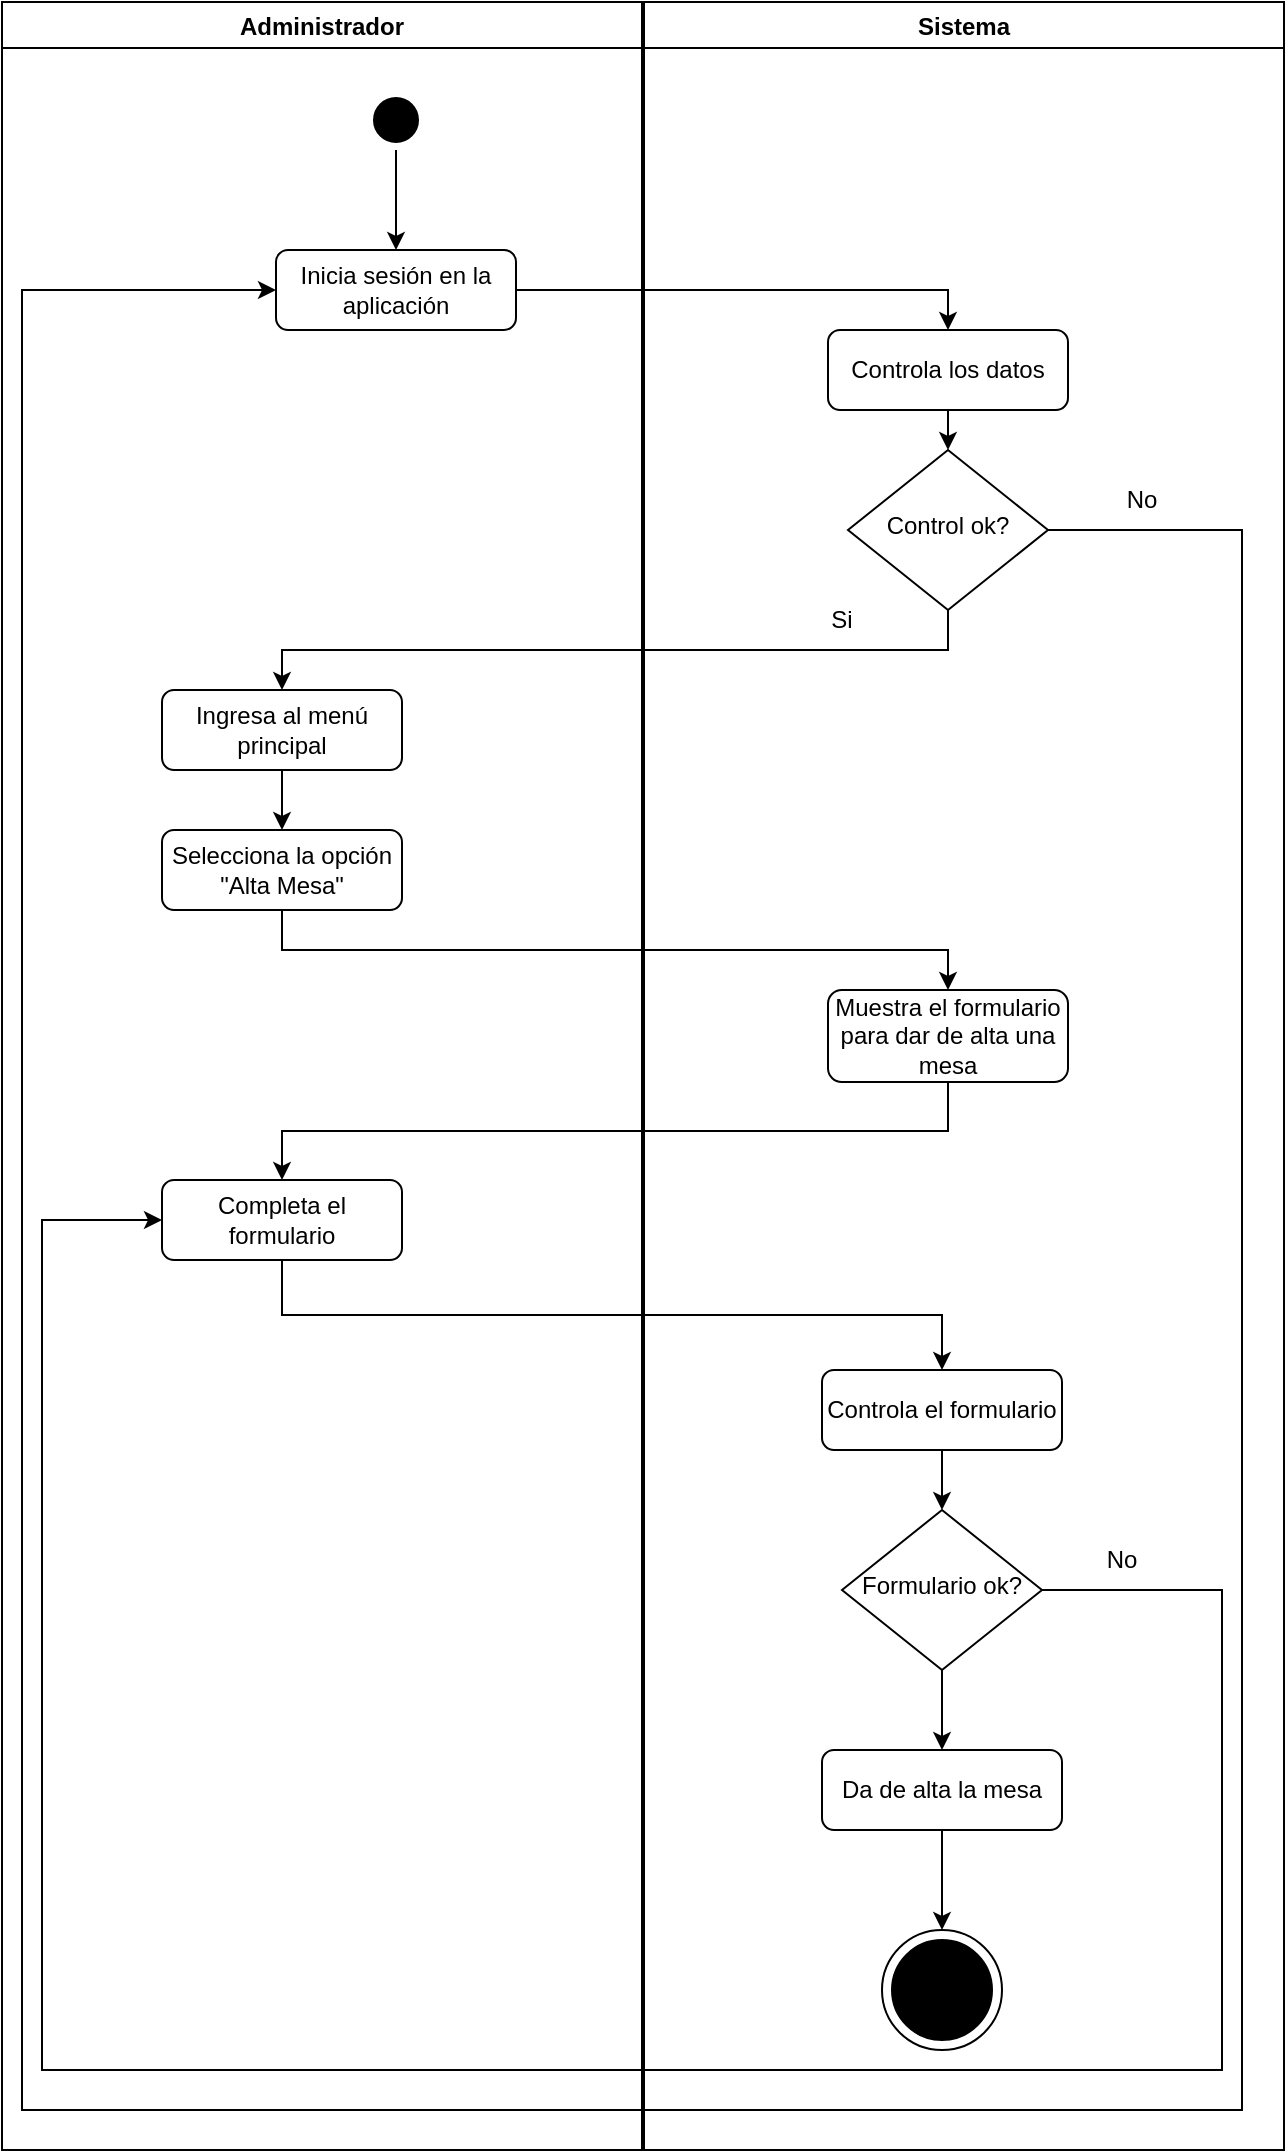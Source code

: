 <mxfile version="24.7.17">
  <diagram name="Página-1" id="aQwT2njNyb8c0mF089h3">
    <mxGraphModel dx="1467" dy="2042" grid="1" gridSize="10" guides="1" tooltips="1" connect="1" arrows="1" fold="1" page="1" pageScale="1" pageWidth="827" pageHeight="1169" math="0" shadow="0">
      <root>
        <mxCell id="0" />
        <mxCell id="1" parent="0" />
        <mxCell id="UhJz3QDpEwgQe15Lkxdn-58" style="edgeStyle=orthogonalEdgeStyle;rounded=0;orthogonalLoop=1;jettySize=auto;html=1;exitX=1;exitY=0.5;exitDx=0;exitDy=0;entryX=0.5;entryY=0;entryDx=0;entryDy=0;" edge="1" parent="1" source="UhJz3QDpEwgQe15Lkxdn-2" target="UhJz3QDpEwgQe15Lkxdn-57">
          <mxGeometry relative="1" as="geometry" />
        </mxCell>
        <mxCell id="UhJz3QDpEwgQe15Lkxdn-2" value="Inicia sesión en la aplicación" style="rounded=1;whiteSpace=wrap;html=1;fontSize=12;glass=0;strokeWidth=1;shadow=0;" vertex="1" parent="1">
          <mxGeometry x="137" y="80" width="120" height="40" as="geometry" />
        </mxCell>
        <mxCell id="UhJz3QDpEwgQe15Lkxdn-53" style="edgeStyle=orthogonalEdgeStyle;rounded=0;orthogonalLoop=1;jettySize=auto;html=1;exitX=0.5;exitY=1;exitDx=0;exitDy=0;entryX=0.5;entryY=0;entryDx=0;entryDy=0;" edge="1" parent="1" source="UhJz3QDpEwgQe15Lkxdn-54" target="UhJz3QDpEwgQe15Lkxdn-2">
          <mxGeometry relative="1" as="geometry" />
        </mxCell>
        <mxCell id="UhJz3QDpEwgQe15Lkxdn-55" value="Administrador" style="swimlane;" vertex="1" parent="1">
          <mxGeometry y="-44" width="320" height="1074" as="geometry" />
        </mxCell>
        <mxCell id="UhJz3QDpEwgQe15Lkxdn-54" value="" style="ellipse;html=1;shape=startState;fillColor=#000000;strokeColor=#000000;" vertex="1" parent="UhJz3QDpEwgQe15Lkxdn-55">
          <mxGeometry x="182" y="44" width="30" height="30" as="geometry" />
        </mxCell>
        <mxCell id="UhJz3QDpEwgQe15Lkxdn-12" value="Ingresa al menú principal" style="rounded=1;whiteSpace=wrap;html=1;fontSize=12;glass=0;strokeWidth=1;shadow=0;" vertex="1" parent="UhJz3QDpEwgQe15Lkxdn-55">
          <mxGeometry x="80" y="344" width="120" height="40" as="geometry" />
        </mxCell>
        <mxCell id="UhJz3QDpEwgQe15Lkxdn-14" value="Selecciona la opción &quot;Alta Mesa&quot;" style="rounded=1;whiteSpace=wrap;html=1;fontSize=12;glass=0;strokeWidth=1;shadow=0;" vertex="1" parent="UhJz3QDpEwgQe15Lkxdn-55">
          <mxGeometry x="80" y="414" width="120" height="40" as="geometry" />
        </mxCell>
        <mxCell id="UhJz3QDpEwgQe15Lkxdn-11" style="edgeStyle=orthogonalEdgeStyle;rounded=0;orthogonalLoop=1;jettySize=auto;html=1;exitX=0.5;exitY=1;exitDx=0;exitDy=0;entryX=0.5;entryY=0;entryDx=0;entryDy=0;" edge="1" parent="UhJz3QDpEwgQe15Lkxdn-55" source="UhJz3QDpEwgQe15Lkxdn-12" target="UhJz3QDpEwgQe15Lkxdn-14">
          <mxGeometry relative="1" as="geometry" />
        </mxCell>
        <mxCell id="UhJz3QDpEwgQe15Lkxdn-64" value="Completa el formulario" style="rounded=1;whiteSpace=wrap;html=1;fontSize=12;glass=0;strokeWidth=1;shadow=0;" vertex="1" parent="UhJz3QDpEwgQe15Lkxdn-55">
          <mxGeometry x="80" y="589" width="120" height="40" as="geometry" />
        </mxCell>
        <mxCell id="UhJz3QDpEwgQe15Lkxdn-56" value="Sistema" style="swimlane;" vertex="1" parent="1">
          <mxGeometry x="321" y="-44" width="320" height="1074" as="geometry" />
        </mxCell>
        <mxCell id="UhJz3QDpEwgQe15Lkxdn-61" style="edgeStyle=orthogonalEdgeStyle;rounded=0;orthogonalLoop=1;jettySize=auto;html=1;exitX=0.5;exitY=1;exitDx=0;exitDy=0;entryX=0.5;entryY=0;entryDx=0;entryDy=0;" edge="1" parent="UhJz3QDpEwgQe15Lkxdn-56" source="UhJz3QDpEwgQe15Lkxdn-57" target="UhJz3QDpEwgQe15Lkxdn-5">
          <mxGeometry relative="1" as="geometry" />
        </mxCell>
        <mxCell id="UhJz3QDpEwgQe15Lkxdn-57" value="Controla los datos" style="rounded=1;whiteSpace=wrap;html=1;fontSize=12;glass=0;strokeWidth=1;shadow=0;" vertex="1" parent="UhJz3QDpEwgQe15Lkxdn-56">
          <mxGeometry x="92" y="164" width="120" height="40" as="geometry" />
        </mxCell>
        <mxCell id="UhJz3QDpEwgQe15Lkxdn-5" value="Control ok?" style="rhombus;whiteSpace=wrap;html=1;shadow=0;fontFamily=Helvetica;fontSize=12;align=center;strokeWidth=1;spacing=6;spacingTop=-4;" vertex="1" parent="UhJz3QDpEwgQe15Lkxdn-56">
          <mxGeometry x="102" y="224" width="100" height="80" as="geometry" />
        </mxCell>
        <mxCell id="UhJz3QDpEwgQe15Lkxdn-60" value="No" style="text;html=1;align=center;verticalAlign=middle;whiteSpace=wrap;rounded=0;" vertex="1" parent="UhJz3QDpEwgQe15Lkxdn-56">
          <mxGeometry x="219" y="234" width="60" height="30" as="geometry" />
        </mxCell>
        <mxCell id="UhJz3QDpEwgQe15Lkxdn-63" value="Si" style="text;html=1;align=center;verticalAlign=middle;whiteSpace=wrap;rounded=0;" vertex="1" parent="UhJz3QDpEwgQe15Lkxdn-56">
          <mxGeometry x="69" y="294" width="60" height="30" as="geometry" />
        </mxCell>
        <mxCell id="UhJz3QDpEwgQe15Lkxdn-16" value="Muestra el formulario para dar de alta una mesa" style="rounded=1;whiteSpace=wrap;html=1;fontSize=12;glass=0;strokeWidth=1;shadow=0;" vertex="1" parent="UhJz3QDpEwgQe15Lkxdn-56">
          <mxGeometry x="92" y="494" width="120" height="46" as="geometry" />
        </mxCell>
        <mxCell id="UhJz3QDpEwgQe15Lkxdn-70" style="edgeStyle=orthogonalEdgeStyle;rounded=0;orthogonalLoop=1;jettySize=auto;html=1;exitX=0.5;exitY=1;exitDx=0;exitDy=0;entryX=0.5;entryY=0;entryDx=0;entryDy=0;" edge="1" parent="UhJz3QDpEwgQe15Lkxdn-56" source="UhJz3QDpEwgQe15Lkxdn-67" target="UhJz3QDpEwgQe15Lkxdn-69">
          <mxGeometry relative="1" as="geometry" />
        </mxCell>
        <mxCell id="UhJz3QDpEwgQe15Lkxdn-67" value="Controla el formulario" style="rounded=1;whiteSpace=wrap;html=1;fontSize=12;glass=0;strokeWidth=1;shadow=0;" vertex="1" parent="UhJz3QDpEwgQe15Lkxdn-56">
          <mxGeometry x="89" y="684" width="120" height="40" as="geometry" />
        </mxCell>
        <mxCell id="UhJz3QDpEwgQe15Lkxdn-74" style="edgeStyle=orthogonalEdgeStyle;rounded=0;orthogonalLoop=1;jettySize=auto;html=1;exitX=0.5;exitY=1;exitDx=0;exitDy=0;entryX=0.5;entryY=0;entryDx=0;entryDy=0;" edge="1" parent="UhJz3QDpEwgQe15Lkxdn-56" source="UhJz3QDpEwgQe15Lkxdn-69" target="UhJz3QDpEwgQe15Lkxdn-73">
          <mxGeometry relative="1" as="geometry" />
        </mxCell>
        <mxCell id="UhJz3QDpEwgQe15Lkxdn-69" value="Formulario ok?" style="rhombus;whiteSpace=wrap;html=1;shadow=0;fontFamily=Helvetica;fontSize=12;align=center;strokeWidth=1;spacing=6;spacingTop=-4;" vertex="1" parent="UhJz3QDpEwgQe15Lkxdn-56">
          <mxGeometry x="99" y="754" width="100" height="80" as="geometry" />
        </mxCell>
        <mxCell id="UhJz3QDpEwgQe15Lkxdn-72" value="No" style="text;html=1;align=center;verticalAlign=middle;whiteSpace=wrap;rounded=0;" vertex="1" parent="UhJz3QDpEwgQe15Lkxdn-56">
          <mxGeometry x="209" y="764" width="60" height="30" as="geometry" />
        </mxCell>
        <mxCell id="UhJz3QDpEwgQe15Lkxdn-75" style="edgeStyle=orthogonalEdgeStyle;rounded=0;orthogonalLoop=1;jettySize=auto;html=1;exitX=0.5;exitY=1;exitDx=0;exitDy=0;" edge="1" parent="UhJz3QDpEwgQe15Lkxdn-56" source="UhJz3QDpEwgQe15Lkxdn-73">
          <mxGeometry relative="1" as="geometry">
            <mxPoint x="149" y="964" as="targetPoint" />
          </mxGeometry>
        </mxCell>
        <mxCell id="UhJz3QDpEwgQe15Lkxdn-73" value="Da de alta la mesa" style="rounded=1;whiteSpace=wrap;html=1;fontSize=12;glass=0;strokeWidth=1;shadow=0;" vertex="1" parent="UhJz3QDpEwgQe15Lkxdn-56">
          <mxGeometry x="89" y="874" width="120" height="40" as="geometry" />
        </mxCell>
        <mxCell id="UhJz3QDpEwgQe15Lkxdn-50" value="" style="group;fillColor=none;gradientColor=none;" vertex="1" connectable="0" parent="UhJz3QDpEwgQe15Lkxdn-56">
          <mxGeometry x="119" y="964" width="60" height="60" as="geometry" />
        </mxCell>
        <mxCell id="UhJz3QDpEwgQe15Lkxdn-51" value="" style="ellipse;whiteSpace=wrap;html=1;aspect=fixed;fillStyle=auto;" vertex="1" parent="UhJz3QDpEwgQe15Lkxdn-50">
          <mxGeometry width="60" height="60" as="geometry" />
        </mxCell>
        <mxCell id="UhJz3QDpEwgQe15Lkxdn-52" value="Fin" style="ellipse;whiteSpace=wrap;html=1;aspect=fixed;fillStyle=solid;fillColor=#000000;" vertex="1" parent="UhJz3QDpEwgQe15Lkxdn-50">
          <mxGeometry x="5" y="5" width="50" height="50" as="geometry" />
        </mxCell>
        <mxCell id="UhJz3QDpEwgQe15Lkxdn-59" style="edgeStyle=orthogonalEdgeStyle;rounded=0;orthogonalLoop=1;jettySize=auto;html=1;exitX=1;exitY=0.5;exitDx=0;exitDy=0;entryX=0;entryY=0.5;entryDx=0;entryDy=0;" edge="1" parent="1" source="UhJz3QDpEwgQe15Lkxdn-5" target="UhJz3QDpEwgQe15Lkxdn-2">
          <mxGeometry relative="1" as="geometry">
            <mxPoint x="610" y="350" as="targetPoint" />
            <Array as="points">
              <mxPoint x="620" y="220" />
              <mxPoint x="620" y="1010" />
              <mxPoint x="10" y="1010" />
              <mxPoint x="10" y="100" />
            </Array>
          </mxGeometry>
        </mxCell>
        <mxCell id="UhJz3QDpEwgQe15Lkxdn-62" style="edgeStyle=orthogonalEdgeStyle;rounded=0;orthogonalLoop=1;jettySize=auto;html=1;exitX=0.5;exitY=1;exitDx=0;exitDy=0;entryX=0.5;entryY=0;entryDx=0;entryDy=0;" edge="1" parent="1" source="UhJz3QDpEwgQe15Lkxdn-5" target="UhJz3QDpEwgQe15Lkxdn-12">
          <mxGeometry relative="1" as="geometry" />
        </mxCell>
        <mxCell id="UhJz3QDpEwgQe15Lkxdn-13" style="edgeStyle=orthogonalEdgeStyle;rounded=0;orthogonalLoop=1;jettySize=auto;html=1;exitX=0.5;exitY=1;exitDx=0;exitDy=0;entryX=0.5;entryY=0;entryDx=0;entryDy=0;" edge="1" parent="1" source="UhJz3QDpEwgQe15Lkxdn-14" target="UhJz3QDpEwgQe15Lkxdn-16">
          <mxGeometry relative="1" as="geometry" />
        </mxCell>
        <mxCell id="UhJz3QDpEwgQe15Lkxdn-65" style="edgeStyle=orthogonalEdgeStyle;rounded=0;orthogonalLoop=1;jettySize=auto;html=1;exitX=0.5;exitY=1;exitDx=0;exitDy=0;entryX=0.5;entryY=0;entryDx=0;entryDy=0;" edge="1" parent="1" source="UhJz3QDpEwgQe15Lkxdn-16" target="UhJz3QDpEwgQe15Lkxdn-64">
          <mxGeometry relative="1" as="geometry" />
        </mxCell>
        <mxCell id="UhJz3QDpEwgQe15Lkxdn-68" style="edgeStyle=orthogonalEdgeStyle;rounded=0;orthogonalLoop=1;jettySize=auto;html=1;exitX=0.5;exitY=1;exitDx=0;exitDy=0;entryX=0.5;entryY=0;entryDx=0;entryDy=0;" edge="1" parent="1" source="UhJz3QDpEwgQe15Lkxdn-64" target="UhJz3QDpEwgQe15Lkxdn-67">
          <mxGeometry relative="1" as="geometry" />
        </mxCell>
        <mxCell id="UhJz3QDpEwgQe15Lkxdn-71" style="edgeStyle=orthogonalEdgeStyle;rounded=0;orthogonalLoop=1;jettySize=auto;html=1;exitX=1;exitY=0.5;exitDx=0;exitDy=0;entryX=0;entryY=0.5;entryDx=0;entryDy=0;" edge="1" parent="1" source="UhJz3QDpEwgQe15Lkxdn-69" target="UhJz3QDpEwgQe15Lkxdn-64">
          <mxGeometry relative="1" as="geometry">
            <mxPoint x="480" y="765" as="sourcePoint" />
            <mxPoint x="40" y="580" as="targetPoint" />
            <Array as="points">
              <mxPoint x="610" y="750" />
              <mxPoint x="610" y="990" />
              <mxPoint x="20" y="990" />
              <mxPoint x="20" y="565" />
            </Array>
          </mxGeometry>
        </mxCell>
      </root>
    </mxGraphModel>
  </diagram>
</mxfile>

